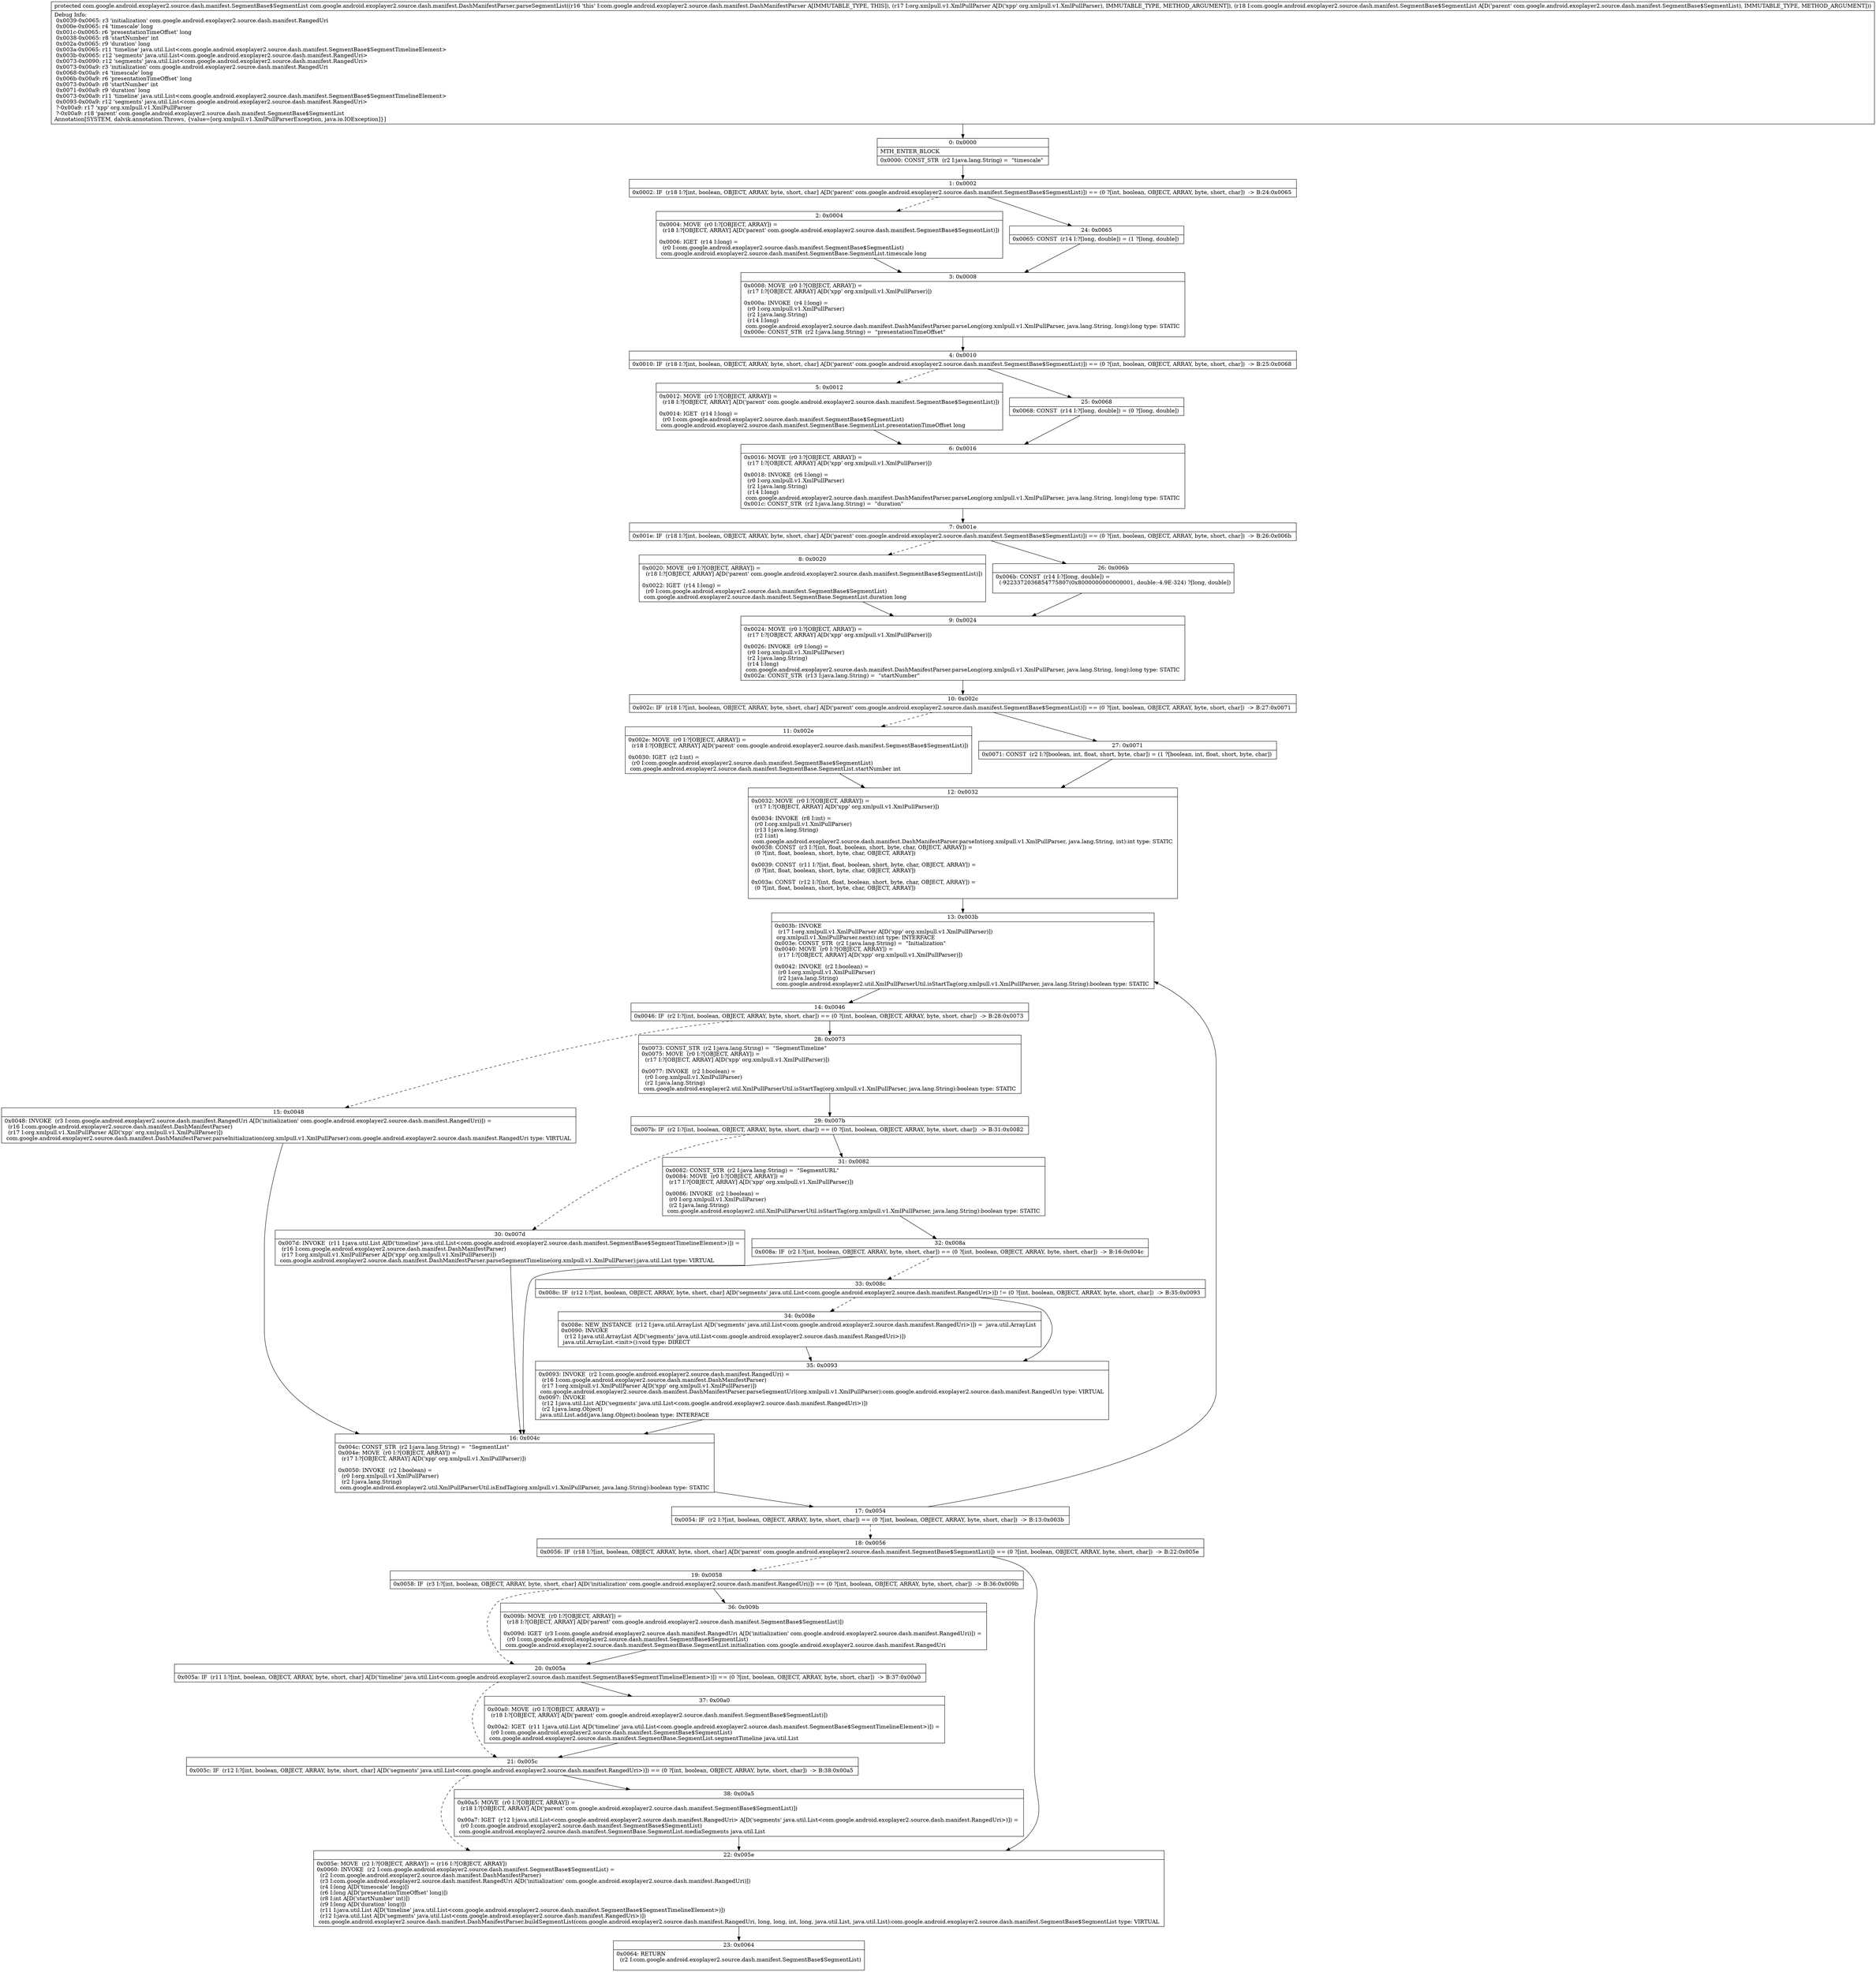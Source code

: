 digraph "CFG forcom.google.android.exoplayer2.source.dash.manifest.DashManifestParser.parseSegmentList(Lorg\/xmlpull\/v1\/XmlPullParser;Lcom\/google\/android\/exoplayer2\/source\/dash\/manifest\/SegmentBase$SegmentList;)Lcom\/google\/android\/exoplayer2\/source\/dash\/manifest\/SegmentBase$SegmentList;" {
Node_0 [shape=record,label="{0\:\ 0x0000|MTH_ENTER_BLOCK\l|0x0000: CONST_STR  (r2 I:java.lang.String) =  \"timescale\" \l}"];
Node_1 [shape=record,label="{1\:\ 0x0002|0x0002: IF  (r18 I:?[int, boolean, OBJECT, ARRAY, byte, short, char] A[D('parent' com.google.android.exoplayer2.source.dash.manifest.SegmentBase$SegmentList)]) == (0 ?[int, boolean, OBJECT, ARRAY, byte, short, char])  \-\> B:24:0x0065 \l}"];
Node_2 [shape=record,label="{2\:\ 0x0004|0x0004: MOVE  (r0 I:?[OBJECT, ARRAY]) = \l  (r18 I:?[OBJECT, ARRAY] A[D('parent' com.google.android.exoplayer2.source.dash.manifest.SegmentBase$SegmentList)])\l \l0x0006: IGET  (r14 I:long) = \l  (r0 I:com.google.android.exoplayer2.source.dash.manifest.SegmentBase$SegmentList)\l com.google.android.exoplayer2.source.dash.manifest.SegmentBase.SegmentList.timescale long \l}"];
Node_3 [shape=record,label="{3\:\ 0x0008|0x0008: MOVE  (r0 I:?[OBJECT, ARRAY]) = \l  (r17 I:?[OBJECT, ARRAY] A[D('xpp' org.xmlpull.v1.XmlPullParser)])\l \l0x000a: INVOKE  (r4 I:long) = \l  (r0 I:org.xmlpull.v1.XmlPullParser)\l  (r2 I:java.lang.String)\l  (r14 I:long)\l com.google.android.exoplayer2.source.dash.manifest.DashManifestParser.parseLong(org.xmlpull.v1.XmlPullParser, java.lang.String, long):long type: STATIC \l0x000e: CONST_STR  (r2 I:java.lang.String) =  \"presentationTimeOffset\" \l}"];
Node_4 [shape=record,label="{4\:\ 0x0010|0x0010: IF  (r18 I:?[int, boolean, OBJECT, ARRAY, byte, short, char] A[D('parent' com.google.android.exoplayer2.source.dash.manifest.SegmentBase$SegmentList)]) == (0 ?[int, boolean, OBJECT, ARRAY, byte, short, char])  \-\> B:25:0x0068 \l}"];
Node_5 [shape=record,label="{5\:\ 0x0012|0x0012: MOVE  (r0 I:?[OBJECT, ARRAY]) = \l  (r18 I:?[OBJECT, ARRAY] A[D('parent' com.google.android.exoplayer2.source.dash.manifest.SegmentBase$SegmentList)])\l \l0x0014: IGET  (r14 I:long) = \l  (r0 I:com.google.android.exoplayer2.source.dash.manifest.SegmentBase$SegmentList)\l com.google.android.exoplayer2.source.dash.manifest.SegmentBase.SegmentList.presentationTimeOffset long \l}"];
Node_6 [shape=record,label="{6\:\ 0x0016|0x0016: MOVE  (r0 I:?[OBJECT, ARRAY]) = \l  (r17 I:?[OBJECT, ARRAY] A[D('xpp' org.xmlpull.v1.XmlPullParser)])\l \l0x0018: INVOKE  (r6 I:long) = \l  (r0 I:org.xmlpull.v1.XmlPullParser)\l  (r2 I:java.lang.String)\l  (r14 I:long)\l com.google.android.exoplayer2.source.dash.manifest.DashManifestParser.parseLong(org.xmlpull.v1.XmlPullParser, java.lang.String, long):long type: STATIC \l0x001c: CONST_STR  (r2 I:java.lang.String) =  \"duration\" \l}"];
Node_7 [shape=record,label="{7\:\ 0x001e|0x001e: IF  (r18 I:?[int, boolean, OBJECT, ARRAY, byte, short, char] A[D('parent' com.google.android.exoplayer2.source.dash.manifest.SegmentBase$SegmentList)]) == (0 ?[int, boolean, OBJECT, ARRAY, byte, short, char])  \-\> B:26:0x006b \l}"];
Node_8 [shape=record,label="{8\:\ 0x0020|0x0020: MOVE  (r0 I:?[OBJECT, ARRAY]) = \l  (r18 I:?[OBJECT, ARRAY] A[D('parent' com.google.android.exoplayer2.source.dash.manifest.SegmentBase$SegmentList)])\l \l0x0022: IGET  (r14 I:long) = \l  (r0 I:com.google.android.exoplayer2.source.dash.manifest.SegmentBase$SegmentList)\l com.google.android.exoplayer2.source.dash.manifest.SegmentBase.SegmentList.duration long \l}"];
Node_9 [shape=record,label="{9\:\ 0x0024|0x0024: MOVE  (r0 I:?[OBJECT, ARRAY]) = \l  (r17 I:?[OBJECT, ARRAY] A[D('xpp' org.xmlpull.v1.XmlPullParser)])\l \l0x0026: INVOKE  (r9 I:long) = \l  (r0 I:org.xmlpull.v1.XmlPullParser)\l  (r2 I:java.lang.String)\l  (r14 I:long)\l com.google.android.exoplayer2.source.dash.manifest.DashManifestParser.parseLong(org.xmlpull.v1.XmlPullParser, java.lang.String, long):long type: STATIC \l0x002a: CONST_STR  (r13 I:java.lang.String) =  \"startNumber\" \l}"];
Node_10 [shape=record,label="{10\:\ 0x002c|0x002c: IF  (r18 I:?[int, boolean, OBJECT, ARRAY, byte, short, char] A[D('parent' com.google.android.exoplayer2.source.dash.manifest.SegmentBase$SegmentList)]) == (0 ?[int, boolean, OBJECT, ARRAY, byte, short, char])  \-\> B:27:0x0071 \l}"];
Node_11 [shape=record,label="{11\:\ 0x002e|0x002e: MOVE  (r0 I:?[OBJECT, ARRAY]) = \l  (r18 I:?[OBJECT, ARRAY] A[D('parent' com.google.android.exoplayer2.source.dash.manifest.SegmentBase$SegmentList)])\l \l0x0030: IGET  (r2 I:int) = \l  (r0 I:com.google.android.exoplayer2.source.dash.manifest.SegmentBase$SegmentList)\l com.google.android.exoplayer2.source.dash.manifest.SegmentBase.SegmentList.startNumber int \l}"];
Node_12 [shape=record,label="{12\:\ 0x0032|0x0032: MOVE  (r0 I:?[OBJECT, ARRAY]) = \l  (r17 I:?[OBJECT, ARRAY] A[D('xpp' org.xmlpull.v1.XmlPullParser)])\l \l0x0034: INVOKE  (r8 I:int) = \l  (r0 I:org.xmlpull.v1.XmlPullParser)\l  (r13 I:java.lang.String)\l  (r2 I:int)\l com.google.android.exoplayer2.source.dash.manifest.DashManifestParser.parseInt(org.xmlpull.v1.XmlPullParser, java.lang.String, int):int type: STATIC \l0x0038: CONST  (r3 I:?[int, float, boolean, short, byte, char, OBJECT, ARRAY]) = \l  (0 ?[int, float, boolean, short, byte, char, OBJECT, ARRAY])\l \l0x0039: CONST  (r11 I:?[int, float, boolean, short, byte, char, OBJECT, ARRAY]) = \l  (0 ?[int, float, boolean, short, byte, char, OBJECT, ARRAY])\l \l0x003a: CONST  (r12 I:?[int, float, boolean, short, byte, char, OBJECT, ARRAY]) = \l  (0 ?[int, float, boolean, short, byte, char, OBJECT, ARRAY])\l \l}"];
Node_13 [shape=record,label="{13\:\ 0x003b|0x003b: INVOKE  \l  (r17 I:org.xmlpull.v1.XmlPullParser A[D('xpp' org.xmlpull.v1.XmlPullParser)])\l org.xmlpull.v1.XmlPullParser.next():int type: INTERFACE \l0x003e: CONST_STR  (r2 I:java.lang.String) =  \"Initialization\" \l0x0040: MOVE  (r0 I:?[OBJECT, ARRAY]) = \l  (r17 I:?[OBJECT, ARRAY] A[D('xpp' org.xmlpull.v1.XmlPullParser)])\l \l0x0042: INVOKE  (r2 I:boolean) = \l  (r0 I:org.xmlpull.v1.XmlPullParser)\l  (r2 I:java.lang.String)\l com.google.android.exoplayer2.util.XmlPullParserUtil.isStartTag(org.xmlpull.v1.XmlPullParser, java.lang.String):boolean type: STATIC \l}"];
Node_14 [shape=record,label="{14\:\ 0x0046|0x0046: IF  (r2 I:?[int, boolean, OBJECT, ARRAY, byte, short, char]) == (0 ?[int, boolean, OBJECT, ARRAY, byte, short, char])  \-\> B:28:0x0073 \l}"];
Node_15 [shape=record,label="{15\:\ 0x0048|0x0048: INVOKE  (r3 I:com.google.android.exoplayer2.source.dash.manifest.RangedUri A[D('initialization' com.google.android.exoplayer2.source.dash.manifest.RangedUri)]) = \l  (r16 I:com.google.android.exoplayer2.source.dash.manifest.DashManifestParser)\l  (r17 I:org.xmlpull.v1.XmlPullParser A[D('xpp' org.xmlpull.v1.XmlPullParser)])\l com.google.android.exoplayer2.source.dash.manifest.DashManifestParser.parseInitialization(org.xmlpull.v1.XmlPullParser):com.google.android.exoplayer2.source.dash.manifest.RangedUri type: VIRTUAL \l}"];
Node_16 [shape=record,label="{16\:\ 0x004c|0x004c: CONST_STR  (r2 I:java.lang.String) =  \"SegmentList\" \l0x004e: MOVE  (r0 I:?[OBJECT, ARRAY]) = \l  (r17 I:?[OBJECT, ARRAY] A[D('xpp' org.xmlpull.v1.XmlPullParser)])\l \l0x0050: INVOKE  (r2 I:boolean) = \l  (r0 I:org.xmlpull.v1.XmlPullParser)\l  (r2 I:java.lang.String)\l com.google.android.exoplayer2.util.XmlPullParserUtil.isEndTag(org.xmlpull.v1.XmlPullParser, java.lang.String):boolean type: STATIC \l}"];
Node_17 [shape=record,label="{17\:\ 0x0054|0x0054: IF  (r2 I:?[int, boolean, OBJECT, ARRAY, byte, short, char]) == (0 ?[int, boolean, OBJECT, ARRAY, byte, short, char])  \-\> B:13:0x003b \l}"];
Node_18 [shape=record,label="{18\:\ 0x0056|0x0056: IF  (r18 I:?[int, boolean, OBJECT, ARRAY, byte, short, char] A[D('parent' com.google.android.exoplayer2.source.dash.manifest.SegmentBase$SegmentList)]) == (0 ?[int, boolean, OBJECT, ARRAY, byte, short, char])  \-\> B:22:0x005e \l}"];
Node_19 [shape=record,label="{19\:\ 0x0058|0x0058: IF  (r3 I:?[int, boolean, OBJECT, ARRAY, byte, short, char] A[D('initialization' com.google.android.exoplayer2.source.dash.manifest.RangedUri)]) == (0 ?[int, boolean, OBJECT, ARRAY, byte, short, char])  \-\> B:36:0x009b \l}"];
Node_20 [shape=record,label="{20\:\ 0x005a|0x005a: IF  (r11 I:?[int, boolean, OBJECT, ARRAY, byte, short, char] A[D('timeline' java.util.List\<com.google.android.exoplayer2.source.dash.manifest.SegmentBase$SegmentTimelineElement\>)]) == (0 ?[int, boolean, OBJECT, ARRAY, byte, short, char])  \-\> B:37:0x00a0 \l}"];
Node_21 [shape=record,label="{21\:\ 0x005c|0x005c: IF  (r12 I:?[int, boolean, OBJECT, ARRAY, byte, short, char] A[D('segments' java.util.List\<com.google.android.exoplayer2.source.dash.manifest.RangedUri\>)]) == (0 ?[int, boolean, OBJECT, ARRAY, byte, short, char])  \-\> B:38:0x00a5 \l}"];
Node_22 [shape=record,label="{22\:\ 0x005e|0x005e: MOVE  (r2 I:?[OBJECT, ARRAY]) = (r16 I:?[OBJECT, ARRAY]) \l0x0060: INVOKE  (r2 I:com.google.android.exoplayer2.source.dash.manifest.SegmentBase$SegmentList) = \l  (r2 I:com.google.android.exoplayer2.source.dash.manifest.DashManifestParser)\l  (r3 I:com.google.android.exoplayer2.source.dash.manifest.RangedUri A[D('initialization' com.google.android.exoplayer2.source.dash.manifest.RangedUri)])\l  (r4 I:long A[D('timescale' long)])\l  (r6 I:long A[D('presentationTimeOffset' long)])\l  (r8 I:int A[D('startNumber' int)])\l  (r9 I:long A[D('duration' long)])\l  (r11 I:java.util.List A[D('timeline' java.util.List\<com.google.android.exoplayer2.source.dash.manifest.SegmentBase$SegmentTimelineElement\>)])\l  (r12 I:java.util.List A[D('segments' java.util.List\<com.google.android.exoplayer2.source.dash.manifest.RangedUri\>)])\l com.google.android.exoplayer2.source.dash.manifest.DashManifestParser.buildSegmentList(com.google.android.exoplayer2.source.dash.manifest.RangedUri, long, long, int, long, java.util.List, java.util.List):com.google.android.exoplayer2.source.dash.manifest.SegmentBase$SegmentList type: VIRTUAL \l}"];
Node_23 [shape=record,label="{23\:\ 0x0064|0x0064: RETURN  \l  (r2 I:com.google.android.exoplayer2.source.dash.manifest.SegmentBase$SegmentList)\l \l}"];
Node_24 [shape=record,label="{24\:\ 0x0065|0x0065: CONST  (r14 I:?[long, double]) = (1 ?[long, double]) \l}"];
Node_25 [shape=record,label="{25\:\ 0x0068|0x0068: CONST  (r14 I:?[long, double]) = (0 ?[long, double]) \l}"];
Node_26 [shape=record,label="{26\:\ 0x006b|0x006b: CONST  (r14 I:?[long, double]) = \l  (\-9223372036854775807(0x8000000000000001, double:\-4.9E\-324) ?[long, double])\l \l}"];
Node_27 [shape=record,label="{27\:\ 0x0071|0x0071: CONST  (r2 I:?[boolean, int, float, short, byte, char]) = (1 ?[boolean, int, float, short, byte, char]) \l}"];
Node_28 [shape=record,label="{28\:\ 0x0073|0x0073: CONST_STR  (r2 I:java.lang.String) =  \"SegmentTimeline\" \l0x0075: MOVE  (r0 I:?[OBJECT, ARRAY]) = \l  (r17 I:?[OBJECT, ARRAY] A[D('xpp' org.xmlpull.v1.XmlPullParser)])\l \l0x0077: INVOKE  (r2 I:boolean) = \l  (r0 I:org.xmlpull.v1.XmlPullParser)\l  (r2 I:java.lang.String)\l com.google.android.exoplayer2.util.XmlPullParserUtil.isStartTag(org.xmlpull.v1.XmlPullParser, java.lang.String):boolean type: STATIC \l}"];
Node_29 [shape=record,label="{29\:\ 0x007b|0x007b: IF  (r2 I:?[int, boolean, OBJECT, ARRAY, byte, short, char]) == (0 ?[int, boolean, OBJECT, ARRAY, byte, short, char])  \-\> B:31:0x0082 \l}"];
Node_30 [shape=record,label="{30\:\ 0x007d|0x007d: INVOKE  (r11 I:java.util.List A[D('timeline' java.util.List\<com.google.android.exoplayer2.source.dash.manifest.SegmentBase$SegmentTimelineElement\>)]) = \l  (r16 I:com.google.android.exoplayer2.source.dash.manifest.DashManifestParser)\l  (r17 I:org.xmlpull.v1.XmlPullParser A[D('xpp' org.xmlpull.v1.XmlPullParser)])\l com.google.android.exoplayer2.source.dash.manifest.DashManifestParser.parseSegmentTimeline(org.xmlpull.v1.XmlPullParser):java.util.List type: VIRTUAL \l}"];
Node_31 [shape=record,label="{31\:\ 0x0082|0x0082: CONST_STR  (r2 I:java.lang.String) =  \"SegmentURL\" \l0x0084: MOVE  (r0 I:?[OBJECT, ARRAY]) = \l  (r17 I:?[OBJECT, ARRAY] A[D('xpp' org.xmlpull.v1.XmlPullParser)])\l \l0x0086: INVOKE  (r2 I:boolean) = \l  (r0 I:org.xmlpull.v1.XmlPullParser)\l  (r2 I:java.lang.String)\l com.google.android.exoplayer2.util.XmlPullParserUtil.isStartTag(org.xmlpull.v1.XmlPullParser, java.lang.String):boolean type: STATIC \l}"];
Node_32 [shape=record,label="{32\:\ 0x008a|0x008a: IF  (r2 I:?[int, boolean, OBJECT, ARRAY, byte, short, char]) == (0 ?[int, boolean, OBJECT, ARRAY, byte, short, char])  \-\> B:16:0x004c \l}"];
Node_33 [shape=record,label="{33\:\ 0x008c|0x008c: IF  (r12 I:?[int, boolean, OBJECT, ARRAY, byte, short, char] A[D('segments' java.util.List\<com.google.android.exoplayer2.source.dash.manifest.RangedUri\>)]) != (0 ?[int, boolean, OBJECT, ARRAY, byte, short, char])  \-\> B:35:0x0093 \l}"];
Node_34 [shape=record,label="{34\:\ 0x008e|0x008e: NEW_INSTANCE  (r12 I:java.util.ArrayList A[D('segments' java.util.List\<com.google.android.exoplayer2.source.dash.manifest.RangedUri\>)]) =  java.util.ArrayList \l0x0090: INVOKE  \l  (r12 I:java.util.ArrayList A[D('segments' java.util.List\<com.google.android.exoplayer2.source.dash.manifest.RangedUri\>)])\l java.util.ArrayList.\<init\>():void type: DIRECT \l}"];
Node_35 [shape=record,label="{35\:\ 0x0093|0x0093: INVOKE  (r2 I:com.google.android.exoplayer2.source.dash.manifest.RangedUri) = \l  (r16 I:com.google.android.exoplayer2.source.dash.manifest.DashManifestParser)\l  (r17 I:org.xmlpull.v1.XmlPullParser A[D('xpp' org.xmlpull.v1.XmlPullParser)])\l com.google.android.exoplayer2.source.dash.manifest.DashManifestParser.parseSegmentUrl(org.xmlpull.v1.XmlPullParser):com.google.android.exoplayer2.source.dash.manifest.RangedUri type: VIRTUAL \l0x0097: INVOKE  \l  (r12 I:java.util.List A[D('segments' java.util.List\<com.google.android.exoplayer2.source.dash.manifest.RangedUri\>)])\l  (r2 I:java.lang.Object)\l java.util.List.add(java.lang.Object):boolean type: INTERFACE \l}"];
Node_36 [shape=record,label="{36\:\ 0x009b|0x009b: MOVE  (r0 I:?[OBJECT, ARRAY]) = \l  (r18 I:?[OBJECT, ARRAY] A[D('parent' com.google.android.exoplayer2.source.dash.manifest.SegmentBase$SegmentList)])\l \l0x009d: IGET  (r3 I:com.google.android.exoplayer2.source.dash.manifest.RangedUri A[D('initialization' com.google.android.exoplayer2.source.dash.manifest.RangedUri)]) = \l  (r0 I:com.google.android.exoplayer2.source.dash.manifest.SegmentBase$SegmentList)\l com.google.android.exoplayer2.source.dash.manifest.SegmentBase.SegmentList.initialization com.google.android.exoplayer2.source.dash.manifest.RangedUri \l}"];
Node_37 [shape=record,label="{37\:\ 0x00a0|0x00a0: MOVE  (r0 I:?[OBJECT, ARRAY]) = \l  (r18 I:?[OBJECT, ARRAY] A[D('parent' com.google.android.exoplayer2.source.dash.manifest.SegmentBase$SegmentList)])\l \l0x00a2: IGET  (r11 I:java.util.List A[D('timeline' java.util.List\<com.google.android.exoplayer2.source.dash.manifest.SegmentBase$SegmentTimelineElement\>)]) = \l  (r0 I:com.google.android.exoplayer2.source.dash.manifest.SegmentBase$SegmentList)\l com.google.android.exoplayer2.source.dash.manifest.SegmentBase.SegmentList.segmentTimeline java.util.List \l}"];
Node_38 [shape=record,label="{38\:\ 0x00a5|0x00a5: MOVE  (r0 I:?[OBJECT, ARRAY]) = \l  (r18 I:?[OBJECT, ARRAY] A[D('parent' com.google.android.exoplayer2.source.dash.manifest.SegmentBase$SegmentList)])\l \l0x00a7: IGET  (r12 I:java.util.List\<com.google.android.exoplayer2.source.dash.manifest.RangedUri\> A[D('segments' java.util.List\<com.google.android.exoplayer2.source.dash.manifest.RangedUri\>)]) = \l  (r0 I:com.google.android.exoplayer2.source.dash.manifest.SegmentBase$SegmentList)\l com.google.android.exoplayer2.source.dash.manifest.SegmentBase.SegmentList.mediaSegments java.util.List \l}"];
MethodNode[shape=record,label="{protected com.google.android.exoplayer2.source.dash.manifest.SegmentBase$SegmentList com.google.android.exoplayer2.source.dash.manifest.DashManifestParser.parseSegmentList((r16 'this' I:com.google.android.exoplayer2.source.dash.manifest.DashManifestParser A[IMMUTABLE_TYPE, THIS]), (r17 I:org.xmlpull.v1.XmlPullParser A[D('xpp' org.xmlpull.v1.XmlPullParser), IMMUTABLE_TYPE, METHOD_ARGUMENT]), (r18 I:com.google.android.exoplayer2.source.dash.manifest.SegmentBase$SegmentList A[D('parent' com.google.android.exoplayer2.source.dash.manifest.SegmentBase$SegmentList), IMMUTABLE_TYPE, METHOD_ARGUMENT]))  | Debug Info:\l  0x0039\-0x0065: r3 'initialization' com.google.android.exoplayer2.source.dash.manifest.RangedUri\l  0x000e\-0x0065: r4 'timescale' long\l  0x001c\-0x0065: r6 'presentationTimeOffset' long\l  0x0038\-0x0065: r8 'startNumber' int\l  0x002a\-0x0065: r9 'duration' long\l  0x003a\-0x0065: r11 'timeline' java.util.List\<com.google.android.exoplayer2.source.dash.manifest.SegmentBase$SegmentTimelineElement\>\l  0x003b\-0x0065: r12 'segments' java.util.List\<com.google.android.exoplayer2.source.dash.manifest.RangedUri\>\l  0x0073\-0x0090: r12 'segments' java.util.List\<com.google.android.exoplayer2.source.dash.manifest.RangedUri\>\l  0x0073\-0x00a9: r3 'initialization' com.google.android.exoplayer2.source.dash.manifest.RangedUri\l  0x0068\-0x00a9: r4 'timescale' long\l  0x006b\-0x00a9: r6 'presentationTimeOffset' long\l  0x0073\-0x00a9: r8 'startNumber' int\l  0x0071\-0x00a9: r9 'duration' long\l  0x0073\-0x00a9: r11 'timeline' java.util.List\<com.google.android.exoplayer2.source.dash.manifest.SegmentBase$SegmentTimelineElement\>\l  0x0093\-0x00a9: r12 'segments' java.util.List\<com.google.android.exoplayer2.source.dash.manifest.RangedUri\>\l  ?\-0x00a9: r17 'xpp' org.xmlpull.v1.XmlPullParser\l  ?\-0x00a9: r18 'parent' com.google.android.exoplayer2.source.dash.manifest.SegmentBase$SegmentList\lAnnotation[SYSTEM, dalvik.annotation.Throws, \{value=[org.xmlpull.v1.XmlPullParserException, java.io.IOException]\}]\l}"];
MethodNode -> Node_0;
Node_0 -> Node_1;
Node_1 -> Node_2[style=dashed];
Node_1 -> Node_24;
Node_2 -> Node_3;
Node_3 -> Node_4;
Node_4 -> Node_5[style=dashed];
Node_4 -> Node_25;
Node_5 -> Node_6;
Node_6 -> Node_7;
Node_7 -> Node_8[style=dashed];
Node_7 -> Node_26;
Node_8 -> Node_9;
Node_9 -> Node_10;
Node_10 -> Node_11[style=dashed];
Node_10 -> Node_27;
Node_11 -> Node_12;
Node_12 -> Node_13;
Node_13 -> Node_14;
Node_14 -> Node_15[style=dashed];
Node_14 -> Node_28;
Node_15 -> Node_16;
Node_16 -> Node_17;
Node_17 -> Node_13;
Node_17 -> Node_18[style=dashed];
Node_18 -> Node_19[style=dashed];
Node_18 -> Node_22;
Node_19 -> Node_20[style=dashed];
Node_19 -> Node_36;
Node_20 -> Node_21[style=dashed];
Node_20 -> Node_37;
Node_21 -> Node_22[style=dashed];
Node_21 -> Node_38;
Node_22 -> Node_23;
Node_24 -> Node_3;
Node_25 -> Node_6;
Node_26 -> Node_9;
Node_27 -> Node_12;
Node_28 -> Node_29;
Node_29 -> Node_30[style=dashed];
Node_29 -> Node_31;
Node_30 -> Node_16;
Node_31 -> Node_32;
Node_32 -> Node_16;
Node_32 -> Node_33[style=dashed];
Node_33 -> Node_34[style=dashed];
Node_33 -> Node_35;
Node_34 -> Node_35;
Node_35 -> Node_16;
Node_36 -> Node_20;
Node_37 -> Node_21;
Node_38 -> Node_22;
}

